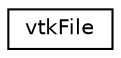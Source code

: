digraph "Graphical Class Hierarchy"
{
 // LATEX_PDF_SIZE
  edge [fontname="Helvetica",fontsize="10",labelfontname="Helvetica",labelfontsize="10"];
  node [fontname="Helvetica",fontsize="10",shape=record];
  rankdir="LR";
  Node0 [label="vtkFile",height=0.2,width=0.4,color="black", fillcolor="white", style="filled",URL="$classpFlow_1_1vtkFile.html",tooltip=" "];
}
